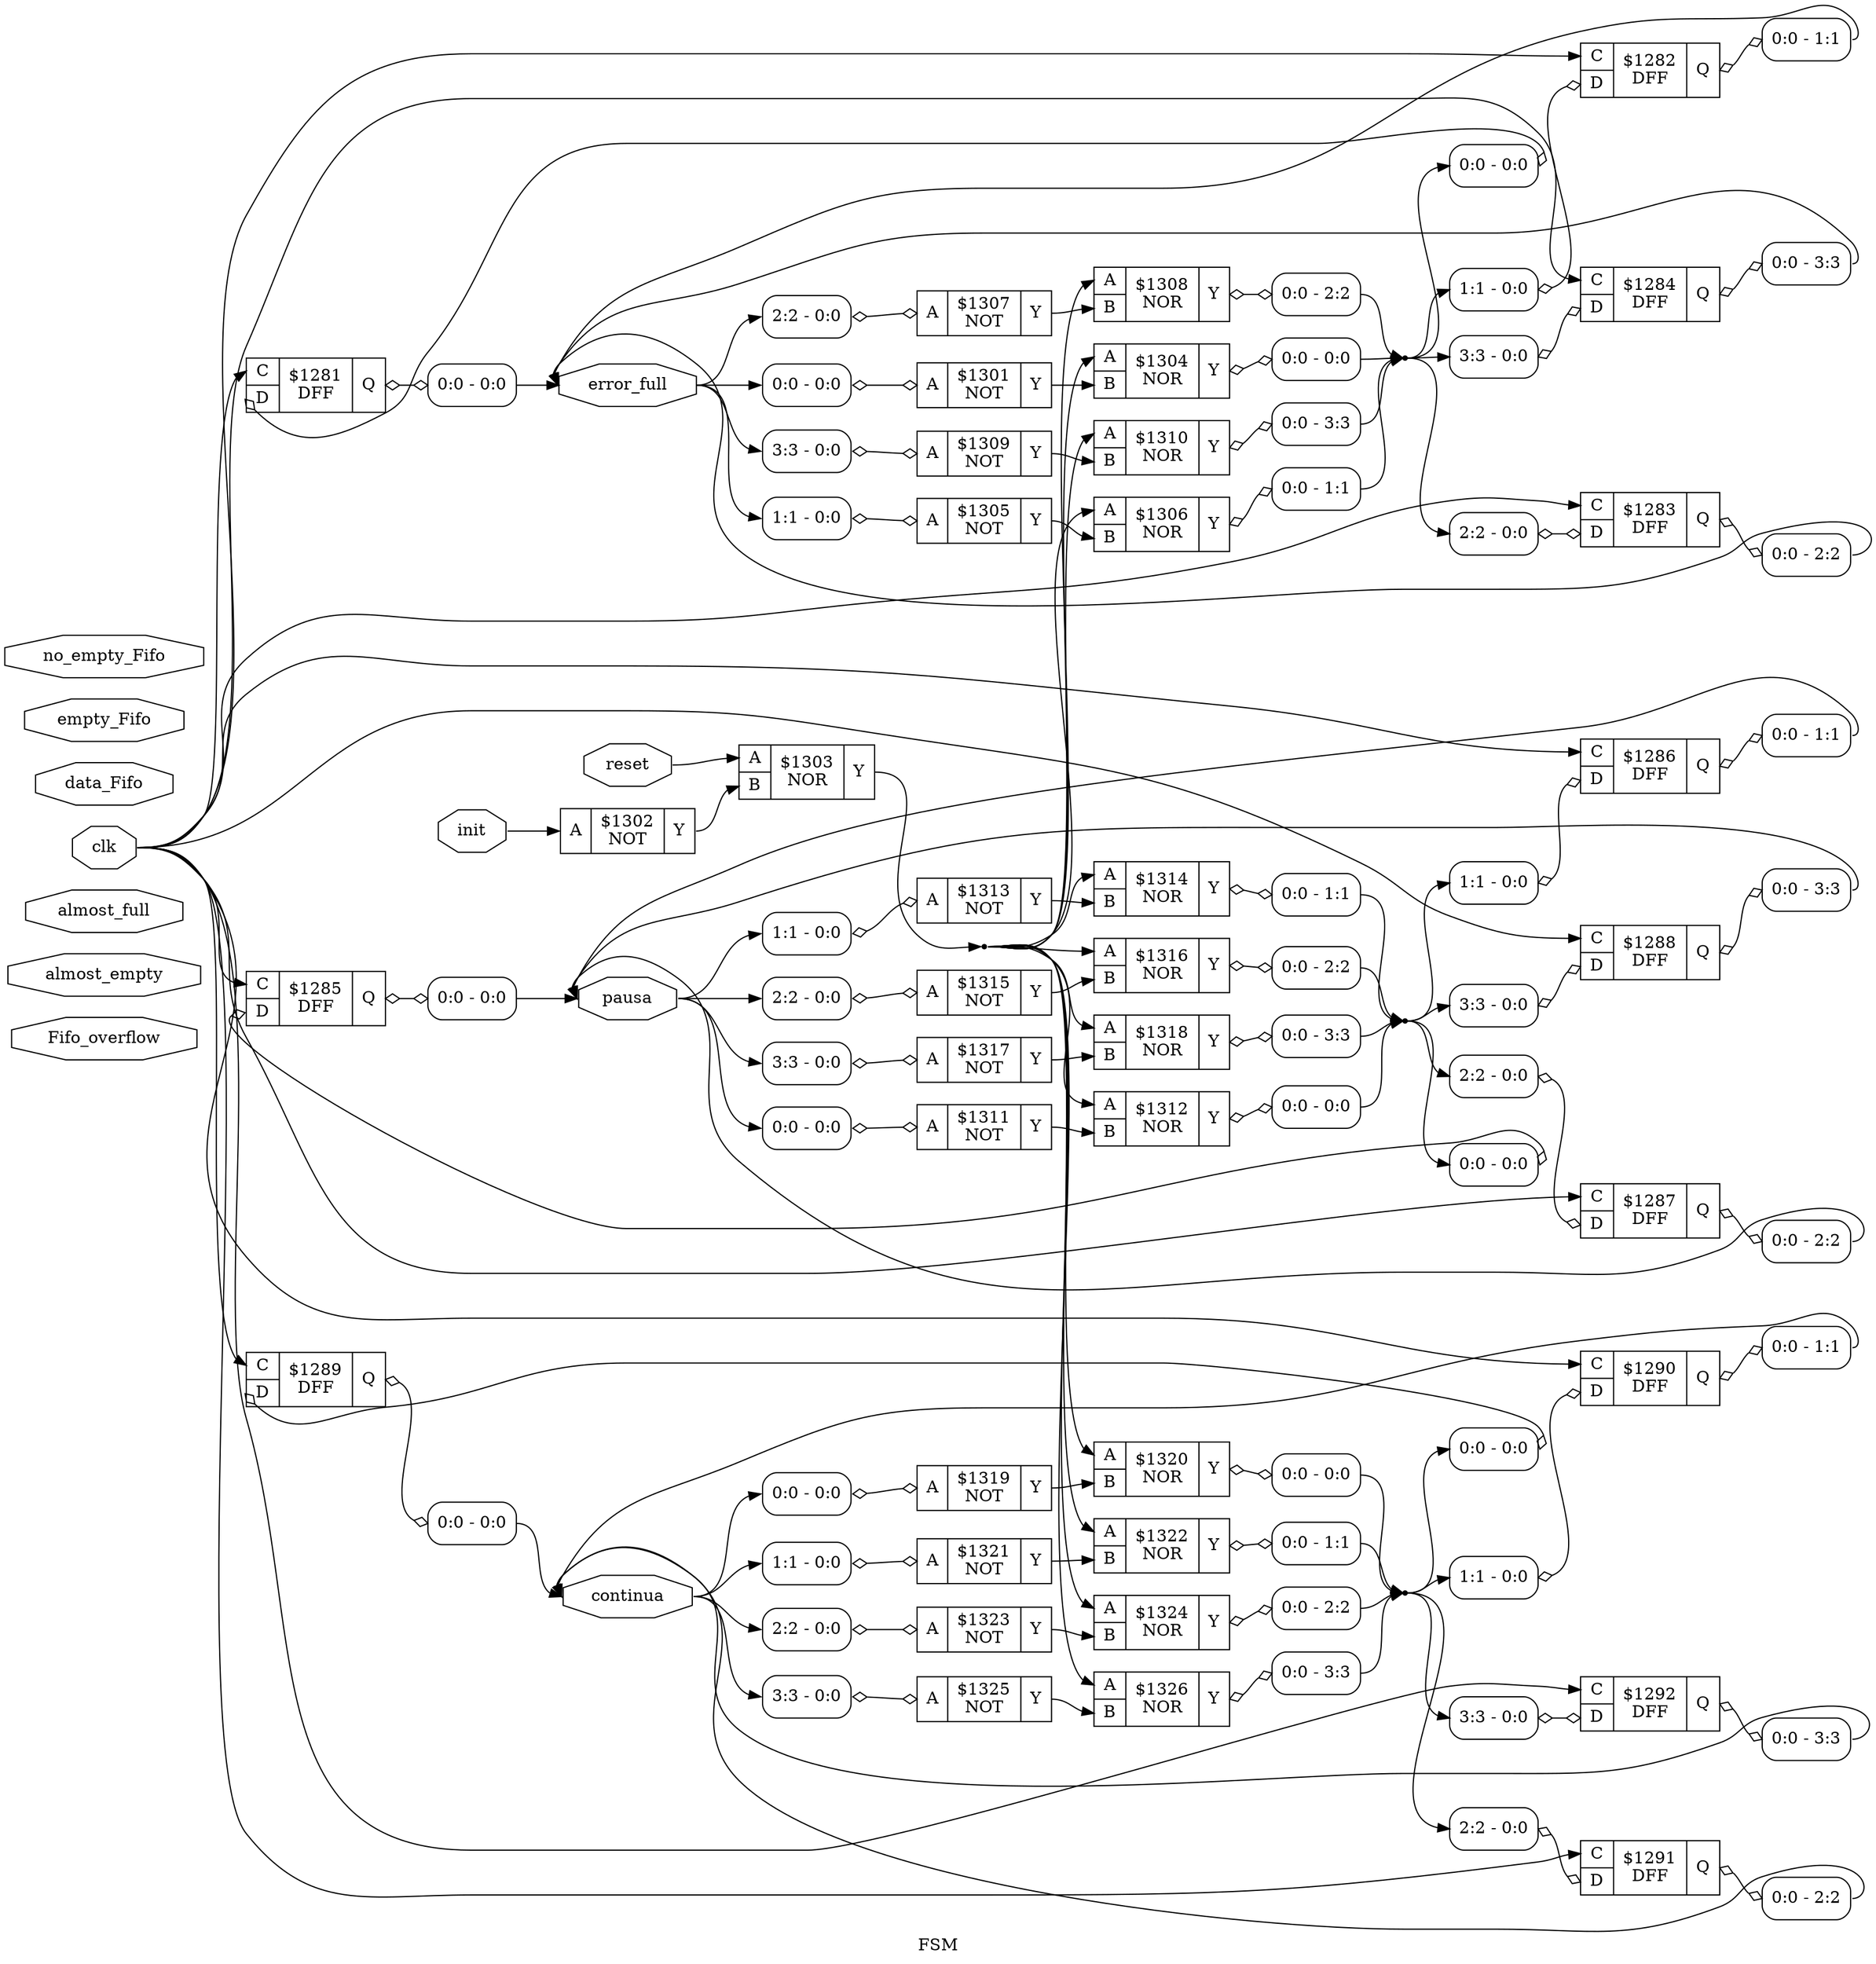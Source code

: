 digraph "FSM" {
label="FSM";
rankdir="LR";
remincross=true;
n19 [ shape=octagon, label="Fifo_overflow", color="black", fontcolor="black" ];
n20 [ shape=octagon, label="almost_empty", color="black", fontcolor="black" ];
n21 [ shape=octagon, label="almost_full", color="black", fontcolor="black" ];
n22 [ shape=octagon, label="clk", color="black", fontcolor="black" ];
n23 [ shape=octagon, label="continua", color="black", fontcolor="black" ];
n24 [ shape=octagon, label="data_Fifo", color="black", fontcolor="black" ];
n25 [ shape=octagon, label="empty_Fifo", color="black", fontcolor="black" ];
n26 [ shape=octagon, label="error_full", color="black", fontcolor="black" ];
n27 [ shape=octagon, label="init", color="black", fontcolor="black" ];
n28 [ shape=octagon, label="no_empty_Fifo", color="black", fontcolor="black" ];
n29 [ shape=octagon, label="pausa", color="black", fontcolor="black" ];
n30 [ shape=octagon, label="reset", color="black", fontcolor="black" ];
c33 [ shape=record, label="{{<p31> A}|$1301\nNOT|{<p32> Y}}" ];
x0 [ shape=record, style=rounded, label="<s0> 0:0 - 0:0 " ];
x0:e -> c33:p31:w [arrowhead=odiamond, arrowtail=odiamond, dir=both, color="black", label=""];
c34 [ shape=record, label="{{<p31> A}|$1302\nNOT|{<p32> Y}}" ];
c36 [ shape=record, label="{{<p31> A|<p35> B}|$1303\nNOR|{<p32> Y}}" ];
c37 [ shape=record, label="{{<p31> A|<p35> B}|$1304\nNOR|{<p32> Y}}" ];
x1 [ shape=record, style=rounded, label="<s0> 0:0 - 0:0 " ];
c37:p32:e -> x1:w [arrowhead=odiamond, arrowtail=odiamond, dir=both, color="black", label=""];
c38 [ shape=record, label="{{<p31> A}|$1305\nNOT|{<p32> Y}}" ];
x2 [ shape=record, style=rounded, label="<s0> 1:1 - 0:0 " ];
x2:e -> c38:p31:w [arrowhead=odiamond, arrowtail=odiamond, dir=both, color="black", label=""];
c39 [ shape=record, label="{{<p31> A|<p35> B}|$1306\nNOR|{<p32> Y}}" ];
x3 [ shape=record, style=rounded, label="<s0> 0:0 - 1:1 " ];
c39:p32:e -> x3:w [arrowhead=odiamond, arrowtail=odiamond, dir=both, color="black", label=""];
c40 [ shape=record, label="{{<p31> A}|$1307\nNOT|{<p32> Y}}" ];
x4 [ shape=record, style=rounded, label="<s0> 2:2 - 0:0 " ];
x4:e -> c40:p31:w [arrowhead=odiamond, arrowtail=odiamond, dir=both, color="black", label=""];
c41 [ shape=record, label="{{<p31> A|<p35> B}|$1308\nNOR|{<p32> Y}}" ];
x5 [ shape=record, style=rounded, label="<s0> 0:0 - 2:2 " ];
c41:p32:e -> x5:w [arrowhead=odiamond, arrowtail=odiamond, dir=both, color="black", label=""];
c42 [ shape=record, label="{{<p31> A}|$1309\nNOT|{<p32> Y}}" ];
x6 [ shape=record, style=rounded, label="<s0> 3:3 - 0:0 " ];
x6:e -> c42:p31:w [arrowhead=odiamond, arrowtail=odiamond, dir=both, color="black", label=""];
c43 [ shape=record, label="{{<p31> A|<p35> B}|$1310\nNOR|{<p32> Y}}" ];
x7 [ shape=record, style=rounded, label="<s0> 0:0 - 3:3 " ];
c43:p32:e -> x7:w [arrowhead=odiamond, arrowtail=odiamond, dir=both, color="black", label=""];
c44 [ shape=record, label="{{<p31> A}|$1311\nNOT|{<p32> Y}}" ];
x8 [ shape=record, style=rounded, label="<s0> 0:0 - 0:0 " ];
x8:e -> c44:p31:w [arrowhead=odiamond, arrowtail=odiamond, dir=both, color="black", label=""];
c45 [ shape=record, label="{{<p31> A|<p35> B}|$1312\nNOR|{<p32> Y}}" ];
x9 [ shape=record, style=rounded, label="<s0> 0:0 - 0:0 " ];
c45:p32:e -> x9:w [arrowhead=odiamond, arrowtail=odiamond, dir=both, color="black", label=""];
c46 [ shape=record, label="{{<p31> A}|$1313\nNOT|{<p32> Y}}" ];
x10 [ shape=record, style=rounded, label="<s0> 1:1 - 0:0 " ];
x10:e -> c46:p31:w [arrowhead=odiamond, arrowtail=odiamond, dir=both, color="black", label=""];
c47 [ shape=record, label="{{<p31> A|<p35> B}|$1314\nNOR|{<p32> Y}}" ];
x11 [ shape=record, style=rounded, label="<s0> 0:0 - 1:1 " ];
c47:p32:e -> x11:w [arrowhead=odiamond, arrowtail=odiamond, dir=both, color="black", label=""];
c48 [ shape=record, label="{{<p31> A}|$1315\nNOT|{<p32> Y}}" ];
x12 [ shape=record, style=rounded, label="<s0> 2:2 - 0:0 " ];
x12:e -> c48:p31:w [arrowhead=odiamond, arrowtail=odiamond, dir=both, color="black", label=""];
c49 [ shape=record, label="{{<p31> A|<p35> B}|$1316\nNOR|{<p32> Y}}" ];
x13 [ shape=record, style=rounded, label="<s0> 0:0 - 2:2 " ];
c49:p32:e -> x13:w [arrowhead=odiamond, arrowtail=odiamond, dir=both, color="black", label=""];
c50 [ shape=record, label="{{<p31> A}|$1317\nNOT|{<p32> Y}}" ];
x14 [ shape=record, style=rounded, label="<s0> 3:3 - 0:0 " ];
x14:e -> c50:p31:w [arrowhead=odiamond, arrowtail=odiamond, dir=both, color="black", label=""];
c51 [ shape=record, label="{{<p31> A|<p35> B}|$1318\nNOR|{<p32> Y}}" ];
x15 [ shape=record, style=rounded, label="<s0> 0:0 - 3:3 " ];
c51:p32:e -> x15:w [arrowhead=odiamond, arrowtail=odiamond, dir=both, color="black", label=""];
c52 [ shape=record, label="{{<p31> A}|$1319\nNOT|{<p32> Y}}" ];
x16 [ shape=record, style=rounded, label="<s0> 0:0 - 0:0 " ];
x16:e -> c52:p31:w [arrowhead=odiamond, arrowtail=odiamond, dir=both, color="black", label=""];
c53 [ shape=record, label="{{<p31> A|<p35> B}|$1320\nNOR|{<p32> Y}}" ];
x17 [ shape=record, style=rounded, label="<s0> 0:0 - 0:0 " ];
c53:p32:e -> x17:w [arrowhead=odiamond, arrowtail=odiamond, dir=both, color="black", label=""];
c54 [ shape=record, label="{{<p31> A}|$1321\nNOT|{<p32> Y}}" ];
x18 [ shape=record, style=rounded, label="<s0> 1:1 - 0:0 " ];
x18:e -> c54:p31:w [arrowhead=odiamond, arrowtail=odiamond, dir=both, color="black", label=""];
c55 [ shape=record, label="{{<p31> A|<p35> B}|$1322\nNOR|{<p32> Y}}" ];
x19 [ shape=record, style=rounded, label="<s0> 0:0 - 1:1 " ];
c55:p32:e -> x19:w [arrowhead=odiamond, arrowtail=odiamond, dir=both, color="black", label=""];
c56 [ shape=record, label="{{<p31> A}|$1323\nNOT|{<p32> Y}}" ];
x20 [ shape=record, style=rounded, label="<s0> 2:2 - 0:0 " ];
x20:e -> c56:p31:w [arrowhead=odiamond, arrowtail=odiamond, dir=both, color="black", label=""];
c57 [ shape=record, label="{{<p31> A|<p35> B}|$1324\nNOR|{<p32> Y}}" ];
x21 [ shape=record, style=rounded, label="<s0> 0:0 - 2:2 " ];
c57:p32:e -> x21:w [arrowhead=odiamond, arrowtail=odiamond, dir=both, color="black", label=""];
c58 [ shape=record, label="{{<p31> A}|$1325\nNOT|{<p32> Y}}" ];
x22 [ shape=record, style=rounded, label="<s0> 3:3 - 0:0 " ];
x22:e -> c58:p31:w [arrowhead=odiamond, arrowtail=odiamond, dir=both, color="black", label=""];
c59 [ shape=record, label="{{<p31> A|<p35> B}|$1326\nNOR|{<p32> Y}}" ];
x23 [ shape=record, style=rounded, label="<s0> 0:0 - 3:3 " ];
c59:p32:e -> x23:w [arrowhead=odiamond, arrowtail=odiamond, dir=both, color="black", label=""];
c63 [ shape=record, label="{{<p60> C|<p61> D}|$1281\nDFF|{<p62> Q}}" ];
x24 [ shape=record, style=rounded, label="<s0> 0:0 - 0:0 " ];
x24:e -> c63:p61:w [arrowhead=odiamond, arrowtail=odiamond, dir=both, color="black", label=""];
x25 [ shape=record, style=rounded, label="<s0> 0:0 - 0:0 " ];
c63:p62:e -> x25:w [arrowhead=odiamond, arrowtail=odiamond, dir=both, color="black", label=""];
c64 [ shape=record, label="{{<p60> C|<p61> D}|$1282\nDFF|{<p62> Q}}" ];
x26 [ shape=record, style=rounded, label="<s0> 1:1 - 0:0 " ];
x26:e -> c64:p61:w [arrowhead=odiamond, arrowtail=odiamond, dir=both, color="black", label=""];
x27 [ shape=record, style=rounded, label="<s0> 0:0 - 1:1 " ];
c64:p62:e -> x27:w [arrowhead=odiamond, arrowtail=odiamond, dir=both, color="black", label=""];
c65 [ shape=record, label="{{<p60> C|<p61> D}|$1283\nDFF|{<p62> Q}}" ];
x28 [ shape=record, style=rounded, label="<s0> 2:2 - 0:0 " ];
x28:e -> c65:p61:w [arrowhead=odiamond, arrowtail=odiamond, dir=both, color="black", label=""];
x29 [ shape=record, style=rounded, label="<s0> 0:0 - 2:2 " ];
c65:p62:e -> x29:w [arrowhead=odiamond, arrowtail=odiamond, dir=both, color="black", label=""];
c66 [ shape=record, label="{{<p60> C|<p61> D}|$1284\nDFF|{<p62> Q}}" ];
x30 [ shape=record, style=rounded, label="<s0> 3:3 - 0:0 " ];
x30:e -> c66:p61:w [arrowhead=odiamond, arrowtail=odiamond, dir=both, color="black", label=""];
x31 [ shape=record, style=rounded, label="<s0> 0:0 - 3:3 " ];
c66:p62:e -> x31:w [arrowhead=odiamond, arrowtail=odiamond, dir=both, color="black", label=""];
c67 [ shape=record, label="{{<p60> C|<p61> D}|$1285\nDFF|{<p62> Q}}" ];
x32 [ shape=record, style=rounded, label="<s0> 0:0 - 0:0 " ];
x32:e -> c67:p61:w [arrowhead=odiamond, arrowtail=odiamond, dir=both, color="black", label=""];
x33 [ shape=record, style=rounded, label="<s0> 0:0 - 0:0 " ];
c67:p62:e -> x33:w [arrowhead=odiamond, arrowtail=odiamond, dir=both, color="black", label=""];
c68 [ shape=record, label="{{<p60> C|<p61> D}|$1286\nDFF|{<p62> Q}}" ];
x34 [ shape=record, style=rounded, label="<s0> 1:1 - 0:0 " ];
x34:e -> c68:p61:w [arrowhead=odiamond, arrowtail=odiamond, dir=both, color="black", label=""];
x35 [ shape=record, style=rounded, label="<s0> 0:0 - 1:1 " ];
c68:p62:e -> x35:w [arrowhead=odiamond, arrowtail=odiamond, dir=both, color="black", label=""];
c69 [ shape=record, label="{{<p60> C|<p61> D}|$1287\nDFF|{<p62> Q}}" ];
x36 [ shape=record, style=rounded, label="<s0> 2:2 - 0:0 " ];
x36:e -> c69:p61:w [arrowhead=odiamond, arrowtail=odiamond, dir=both, color="black", label=""];
x37 [ shape=record, style=rounded, label="<s0> 0:0 - 2:2 " ];
c69:p62:e -> x37:w [arrowhead=odiamond, arrowtail=odiamond, dir=both, color="black", label=""];
c70 [ shape=record, label="{{<p60> C|<p61> D}|$1288\nDFF|{<p62> Q}}" ];
x38 [ shape=record, style=rounded, label="<s0> 3:3 - 0:0 " ];
x38:e -> c70:p61:w [arrowhead=odiamond, arrowtail=odiamond, dir=both, color="black", label=""];
x39 [ shape=record, style=rounded, label="<s0> 0:0 - 3:3 " ];
c70:p62:e -> x39:w [arrowhead=odiamond, arrowtail=odiamond, dir=both, color="black", label=""];
c71 [ shape=record, label="{{<p60> C|<p61> D}|$1289\nDFF|{<p62> Q}}" ];
x40 [ shape=record, style=rounded, label="<s0> 0:0 - 0:0 " ];
x40:e -> c71:p61:w [arrowhead=odiamond, arrowtail=odiamond, dir=both, color="black", label=""];
x41 [ shape=record, style=rounded, label="<s0> 0:0 - 0:0 " ];
c71:p62:e -> x41:w [arrowhead=odiamond, arrowtail=odiamond, dir=both, color="black", label=""];
c72 [ shape=record, label="{{<p60> C|<p61> D}|$1290\nDFF|{<p62> Q}}" ];
x42 [ shape=record, style=rounded, label="<s0> 1:1 - 0:0 " ];
x42:e -> c72:p61:w [arrowhead=odiamond, arrowtail=odiamond, dir=both, color="black", label=""];
x43 [ shape=record, style=rounded, label="<s0> 0:0 - 1:1 " ];
c72:p62:e -> x43:w [arrowhead=odiamond, arrowtail=odiamond, dir=both, color="black", label=""];
c73 [ shape=record, label="{{<p60> C|<p61> D}|$1291\nDFF|{<p62> Q}}" ];
x44 [ shape=record, style=rounded, label="<s0> 2:2 - 0:0 " ];
x44:e -> c73:p61:w [arrowhead=odiamond, arrowtail=odiamond, dir=both, color="black", label=""];
x45 [ shape=record, style=rounded, label="<s0> 0:0 - 2:2 " ];
c73:p62:e -> x45:w [arrowhead=odiamond, arrowtail=odiamond, dir=both, color="black", label=""];
c74 [ shape=record, label="{{<p60> C|<p61> D}|$1292\nDFF|{<p62> Q}}" ];
x46 [ shape=record, style=rounded, label="<s0> 3:3 - 0:0 " ];
x46:e -> c74:p61:w [arrowhead=odiamond, arrowtail=odiamond, dir=both, color="black", label=""];
x47 [ shape=record, style=rounded, label="<s0> 0:0 - 3:3 " ];
c74:p62:e -> x47:w [arrowhead=odiamond, arrowtail=odiamond, dir=both, color="black", label=""];
c42:p32:e -> c43:p35:w [color="black", label=""];
c44:p32:e -> c45:p35:w [color="black", label=""];
c46:p32:e -> c47:p35:w [color="black", label=""];
c48:p32:e -> c49:p35:w [color="black", label=""];
c50:p32:e -> c51:p35:w [color="black", label=""];
c52:p32:e -> c53:p35:w [color="black", label=""];
c54:p32:e -> c55:p35:w [color="black", label=""];
c56:p32:e -> c57:p35:w [color="black", label=""];
c58:p32:e -> c59:p35:w [color="black", label=""];
n2 [ shape=point ];
x17:s0:e -> n2:w [color="black", label=""];
x19:s0:e -> n2:w [color="black", label=""];
x21:s0:e -> n2:w [color="black", label=""];
x23:s0:e -> n2:w [color="black", label=""];
n2:e -> x40:s0:w [color="black", label=""];
n2:e -> x42:s0:w [color="black", label=""];
n2:e -> x44:s0:w [color="black", label=""];
n2:e -> x46:s0:w [color="black", label=""];
n22:e -> c63:p60:w [color="black", label=""];
n22:e -> c64:p60:w [color="black", label=""];
n22:e -> c65:p60:w [color="black", label=""];
n22:e -> c66:p60:w [color="black", label=""];
n22:e -> c67:p60:w [color="black", label=""];
n22:e -> c68:p60:w [color="black", label=""];
n22:e -> c69:p60:w [color="black", label=""];
n22:e -> c70:p60:w [color="black", label=""];
n22:e -> c71:p60:w [color="black", label=""];
n22:e -> c72:p60:w [color="black", label=""];
n22:e -> c73:p60:w [color="black", label=""];
n22:e -> c74:p60:w [color="black", label=""];
x41:s0:e -> n23:w [color="black", label=""];
x43:s0:e -> n23:w [color="black", label=""];
x45:s0:e -> n23:w [color="black", label=""];
x47:s0:e -> n23:w [color="black", label=""];
n23:e -> x16:s0:w [color="black", label=""];
n23:e -> x18:s0:w [color="black", label=""];
n23:e -> x20:s0:w [color="black", label=""];
n23:e -> x22:s0:w [color="black", label=""];
x25:s0:e -> n26:w [color="black", label=""];
x27:s0:e -> n26:w [color="black", label=""];
x29:s0:e -> n26:w [color="black", label=""];
x31:s0:e -> n26:w [color="black", label=""];
n26:e -> x0:s0:w [color="black", label=""];
n26:e -> x2:s0:w [color="black", label=""];
n26:e -> x4:s0:w [color="black", label=""];
n26:e -> x6:s0:w [color="black", label=""];
n27:e -> c34:p31:w [color="black", label=""];
x33:s0:e -> n29:w [color="black", label=""];
x35:s0:e -> n29:w [color="black", label=""];
x37:s0:e -> n29:w [color="black", label=""];
x39:s0:e -> n29:w [color="black", label=""];
n29:e -> x10:s0:w [color="black", label=""];
n29:e -> x12:s0:w [color="black", label=""];
n29:e -> x14:s0:w [color="black", label=""];
n29:e -> x8:s0:w [color="black", label=""];
n3 [ shape=point ];
x1:s0:e -> n3:w [color="black", label=""];
x3:s0:e -> n3:w [color="black", label=""];
x5:s0:e -> n3:w [color="black", label=""];
x7:s0:e -> n3:w [color="black", label=""];
n3:e -> x24:s0:w [color="black", label=""];
n3:e -> x26:s0:w [color="black", label=""];
n3:e -> x28:s0:w [color="black", label=""];
n3:e -> x30:s0:w [color="black", label=""];
n30:e -> c36:p31:w [color="black", label=""];
n4 [ shape=point ];
x11:s0:e -> n4:w [color="black", label=""];
x13:s0:e -> n4:w [color="black", label=""];
x15:s0:e -> n4:w [color="black", label=""];
x9:s0:e -> n4:w [color="black", label=""];
n4:e -> x32:s0:w [color="black", label=""];
n4:e -> x34:s0:w [color="black", label=""];
n4:e -> x36:s0:w [color="black", label=""];
n4:e -> x38:s0:w [color="black", label=""];
c33:p32:e -> c37:p35:w [color="black", label=""];
c34:p32:e -> c36:p35:w [color="black", label=""];
n7 [ shape=point ];
c36:p32:e -> n7:w [color="black", label=""];
n7:e -> c37:p31:w [color="black", label=""];
n7:e -> c39:p31:w [color="black", label=""];
n7:e -> c41:p31:w [color="black", label=""];
n7:e -> c43:p31:w [color="black", label=""];
n7:e -> c45:p31:w [color="black", label=""];
n7:e -> c47:p31:w [color="black", label=""];
n7:e -> c49:p31:w [color="black", label=""];
n7:e -> c51:p31:w [color="black", label=""];
n7:e -> c53:p31:w [color="black", label=""];
n7:e -> c55:p31:w [color="black", label=""];
n7:e -> c57:p31:w [color="black", label=""];
n7:e -> c59:p31:w [color="black", label=""];
c38:p32:e -> c39:p35:w [color="black", label=""];
c40:p32:e -> c41:p35:w [color="black", label=""];
}
